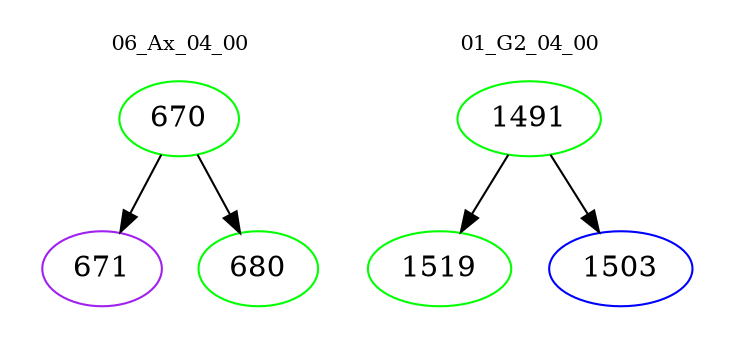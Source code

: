 digraph{
subgraph cluster_0 {
color = white
label = "06_Ax_04_00";
fontsize=10;
T0_670 [label="670", color="green"]
T0_670 -> T0_671 [color="black"]
T0_671 [label="671", color="purple"]
T0_670 -> T0_680 [color="black"]
T0_680 [label="680", color="green"]
}
subgraph cluster_1 {
color = white
label = "01_G2_04_00";
fontsize=10;
T1_1491 [label="1491", color="green"]
T1_1491 -> T1_1519 [color="black"]
T1_1519 [label="1519", color="green"]
T1_1491 -> T1_1503 [color="black"]
T1_1503 [label="1503", color="blue"]
}
}
